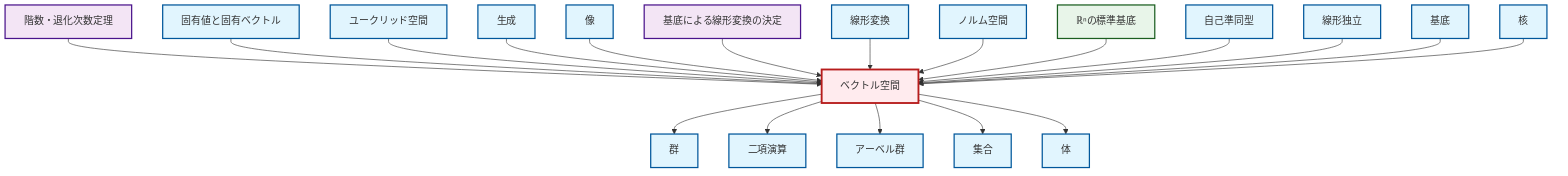 graph TD
    classDef definition fill:#e1f5fe,stroke:#01579b,stroke-width:2px
    classDef theorem fill:#f3e5f5,stroke:#4a148c,stroke-width:2px
    classDef axiom fill:#fff3e0,stroke:#e65100,stroke-width:2px
    classDef example fill:#e8f5e9,stroke:#1b5e20,stroke-width:2px
    classDef current fill:#ffebee,stroke:#b71c1c,stroke-width:3px
    ex-standard-basis-rn["ℝⁿの標準基底"]:::example
    def-span["生成"]:::definition
    def-kernel["核"]:::definition
    def-basis["基底"]:::definition
    def-group["群"]:::definition
    thm-rank-nullity["階数・退化次数定理"]:::theorem
    def-binary-operation["二項演算"]:::definition
    def-linear-transformation["線形変換"]:::definition
    def-linear-independence["線形独立"]:::definition
    def-set["集合"]:::definition
    def-normed-vector-space["ノルム空間"]:::definition
    thm-linear-transformation-basis["基底による線形変換の決定"]:::theorem
    def-vector-space["ベクトル空間"]:::definition
    def-image["像"]:::definition
    def-abelian-group["アーベル群"]:::definition
    def-field["体"]:::definition
    def-eigenvalue-eigenvector["固有値と固有ベクトル"]:::definition
    def-euclidean-space["ユークリッド空間"]:::definition
    def-endomorphism["自己準同型"]:::definition
    thm-rank-nullity --> def-vector-space
    def-eigenvalue-eigenvector --> def-vector-space
    def-euclidean-space --> def-vector-space
    def-span --> def-vector-space
    def-image --> def-vector-space
    thm-linear-transformation-basis --> def-vector-space
    def-vector-space --> def-group
    def-linear-transformation --> def-vector-space
    def-normed-vector-space --> def-vector-space
    ex-standard-basis-rn --> def-vector-space
    def-endomorphism --> def-vector-space
    def-linear-independence --> def-vector-space
    def-vector-space --> def-binary-operation
    def-basis --> def-vector-space
    def-vector-space --> def-abelian-group
    def-kernel --> def-vector-space
    def-vector-space --> def-set
    def-vector-space --> def-field
    class def-vector-space current